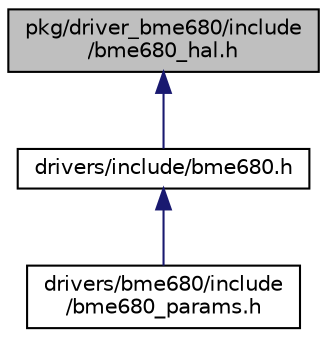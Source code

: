 digraph "pkg/driver_bme680/include/bme680_hal.h"
{
 // LATEX_PDF_SIZE
  edge [fontname="Helvetica",fontsize="10",labelfontname="Helvetica",labelfontsize="10"];
  node [fontname="Helvetica",fontsize="10",shape=record];
  Node1 [label="pkg/driver_bme680/include\l/bme680_hal.h",height=0.2,width=0.4,color="black", fillcolor="grey75", style="filled", fontcolor="black",tooltip="Abstraction layer for RIOT adaption."];
  Node1 -> Node2 [dir="back",color="midnightblue",fontsize="10",style="solid",fontname="Helvetica"];
  Node2 [label="drivers/include/bme680.h",height=0.2,width=0.4,color="black", fillcolor="white", style="filled",URL="$bme680_8h.html",tooltip="Interface definition for the Bosch BME680 sensor."];
  Node2 -> Node3 [dir="back",color="midnightblue",fontsize="10",style="solid",fontname="Helvetica"];
  Node3 [label="drivers/bme680/include\l/bme680_params.h",height=0.2,width=0.4,color="black", fillcolor="white", style="filled",URL="$bme680__params_8h.html",tooltip="Default configuration for BME680 device driver."];
}
